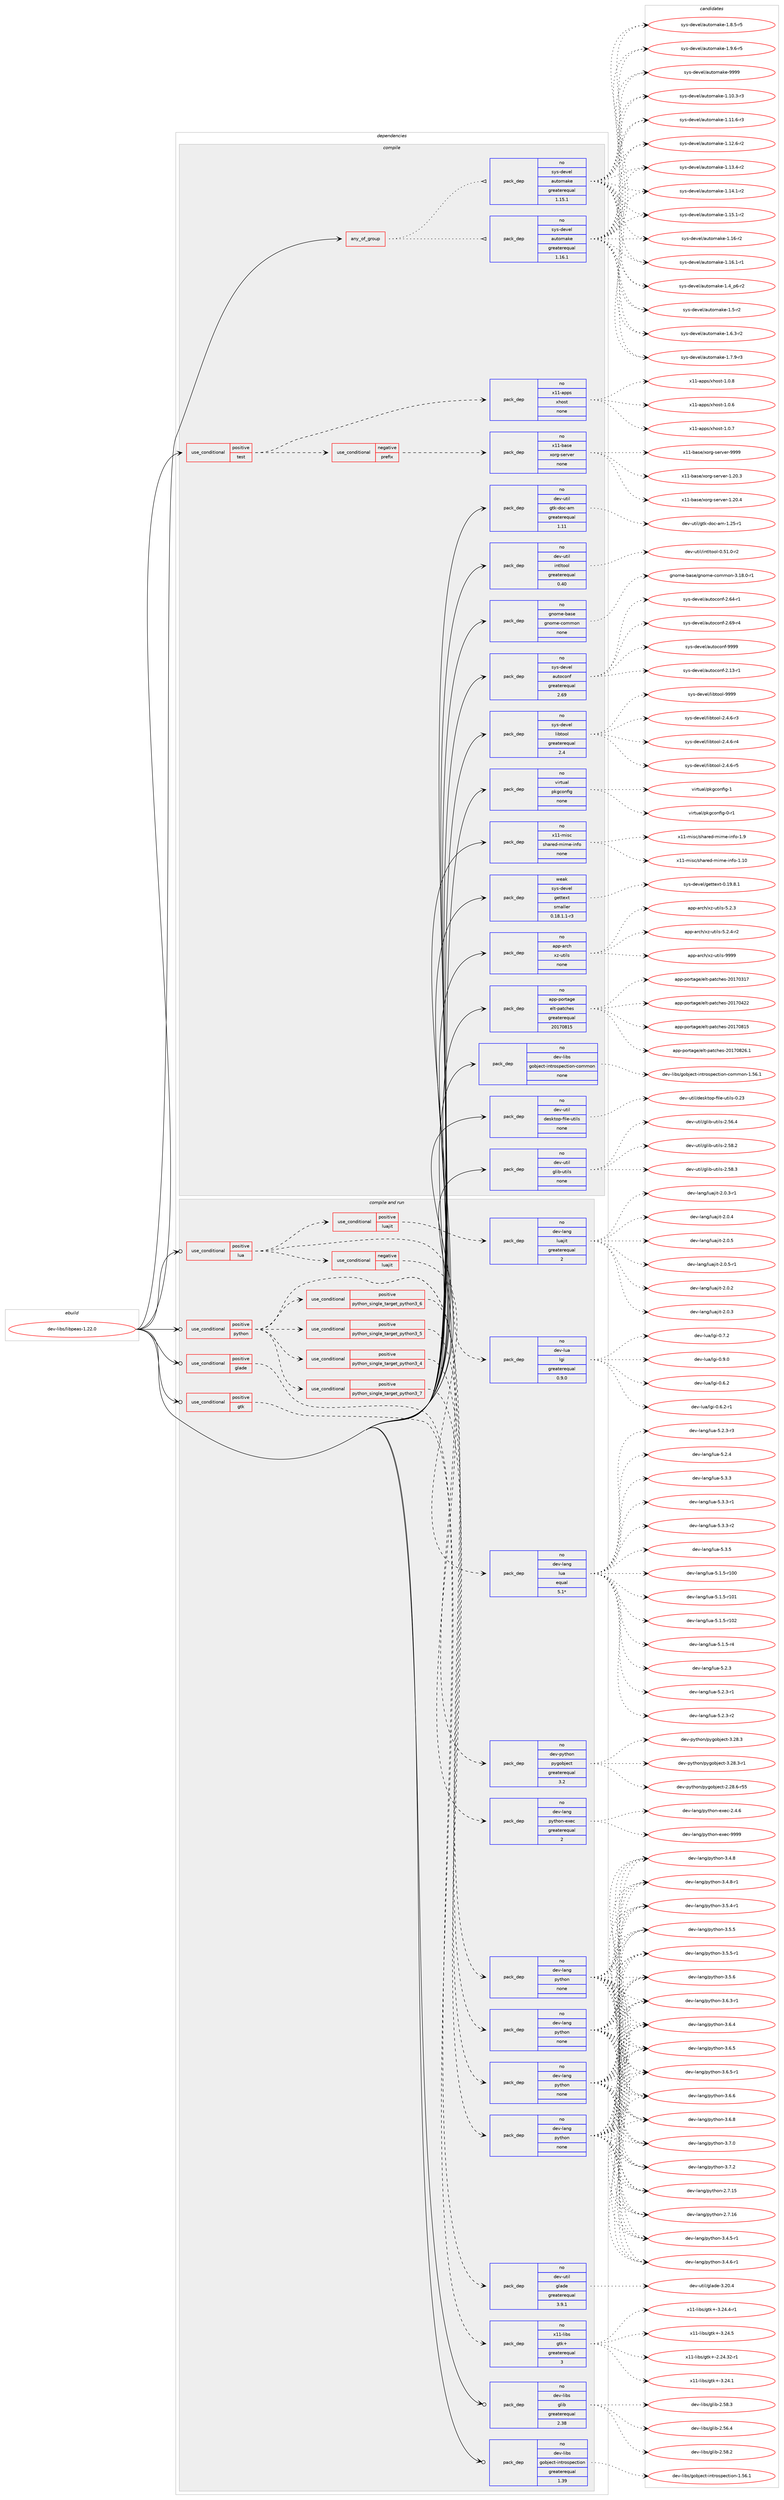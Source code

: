 digraph prolog {

# *************
# Graph options
# *************

newrank=true;
concentrate=true;
compound=true;
graph [rankdir=LR,fontname=Helvetica,fontsize=10,ranksep=1.5];#, ranksep=2.5, nodesep=0.2];
edge  [arrowhead=vee];
node  [fontname=Helvetica,fontsize=10];

# **********
# The ebuild
# **********

subgraph cluster_leftcol {
color=gray;
rank=same;
label=<<i>ebuild</i>>;
id [label="dev-libs/libpeas-1.22.0", color=red, width=4, href="../dev-libs/libpeas-1.22.0.svg"];
}

# ****************
# The dependencies
# ****************

subgraph cluster_midcol {
color=gray;
label=<<i>dependencies</i>>;
subgraph cluster_compile {
fillcolor="#eeeeee";
style=filled;
label=<<i>compile</i>>;
subgraph any22300 {
dependency1369180 [label=<<TABLE BORDER="0" CELLBORDER="1" CELLSPACING="0" CELLPADDING="4"><TR><TD CELLPADDING="10">any_of_group</TD></TR></TABLE>>, shape=none, color=red];subgraph pack980047 {
dependency1369181 [label=<<TABLE BORDER="0" CELLBORDER="1" CELLSPACING="0" CELLPADDING="4" WIDTH="220"><TR><TD ROWSPAN="6" CELLPADDING="30">pack_dep</TD></TR><TR><TD WIDTH="110">no</TD></TR><TR><TD>sys-devel</TD></TR><TR><TD>automake</TD></TR><TR><TD>greaterequal</TD></TR><TR><TD>1.16.1</TD></TR></TABLE>>, shape=none, color=blue];
}
dependency1369180:e -> dependency1369181:w [weight=20,style="dotted",arrowhead="oinv"];
subgraph pack980048 {
dependency1369182 [label=<<TABLE BORDER="0" CELLBORDER="1" CELLSPACING="0" CELLPADDING="4" WIDTH="220"><TR><TD ROWSPAN="6" CELLPADDING="30">pack_dep</TD></TR><TR><TD WIDTH="110">no</TD></TR><TR><TD>sys-devel</TD></TR><TR><TD>automake</TD></TR><TR><TD>greaterequal</TD></TR><TR><TD>1.15.1</TD></TR></TABLE>>, shape=none, color=blue];
}
dependency1369180:e -> dependency1369182:w [weight=20,style="dotted",arrowhead="oinv"];
}
id:e -> dependency1369180:w [weight=20,style="solid",arrowhead="vee"];
subgraph cond366271 {
dependency1369183 [label=<<TABLE BORDER="0" CELLBORDER="1" CELLSPACING="0" CELLPADDING="4"><TR><TD ROWSPAN="3" CELLPADDING="10">use_conditional</TD></TR><TR><TD>positive</TD></TR><TR><TD>test</TD></TR></TABLE>>, shape=none, color=red];
subgraph cond366272 {
dependency1369184 [label=<<TABLE BORDER="0" CELLBORDER="1" CELLSPACING="0" CELLPADDING="4"><TR><TD ROWSPAN="3" CELLPADDING="10">use_conditional</TD></TR><TR><TD>negative</TD></TR><TR><TD>prefix</TD></TR></TABLE>>, shape=none, color=red];
subgraph pack980049 {
dependency1369185 [label=<<TABLE BORDER="0" CELLBORDER="1" CELLSPACING="0" CELLPADDING="4" WIDTH="220"><TR><TD ROWSPAN="6" CELLPADDING="30">pack_dep</TD></TR><TR><TD WIDTH="110">no</TD></TR><TR><TD>x11-base</TD></TR><TR><TD>xorg-server</TD></TR><TR><TD>none</TD></TR><TR><TD></TD></TR></TABLE>>, shape=none, color=blue];
}
dependency1369184:e -> dependency1369185:w [weight=20,style="dashed",arrowhead="vee"];
}
dependency1369183:e -> dependency1369184:w [weight=20,style="dashed",arrowhead="vee"];
subgraph pack980050 {
dependency1369186 [label=<<TABLE BORDER="0" CELLBORDER="1" CELLSPACING="0" CELLPADDING="4" WIDTH="220"><TR><TD ROWSPAN="6" CELLPADDING="30">pack_dep</TD></TR><TR><TD WIDTH="110">no</TD></TR><TR><TD>x11-apps</TD></TR><TR><TD>xhost</TD></TR><TR><TD>none</TD></TR><TR><TD></TD></TR></TABLE>>, shape=none, color=blue];
}
dependency1369183:e -> dependency1369186:w [weight=20,style="dashed",arrowhead="vee"];
}
id:e -> dependency1369183:w [weight=20,style="solid",arrowhead="vee"];
subgraph pack980051 {
dependency1369187 [label=<<TABLE BORDER="0" CELLBORDER="1" CELLSPACING="0" CELLPADDING="4" WIDTH="220"><TR><TD ROWSPAN="6" CELLPADDING="30">pack_dep</TD></TR><TR><TD WIDTH="110">no</TD></TR><TR><TD>app-arch</TD></TR><TR><TD>xz-utils</TD></TR><TR><TD>none</TD></TR><TR><TD></TD></TR></TABLE>>, shape=none, color=blue];
}
id:e -> dependency1369187:w [weight=20,style="solid",arrowhead="vee"];
subgraph pack980052 {
dependency1369188 [label=<<TABLE BORDER="0" CELLBORDER="1" CELLSPACING="0" CELLPADDING="4" WIDTH="220"><TR><TD ROWSPAN="6" CELLPADDING="30">pack_dep</TD></TR><TR><TD WIDTH="110">no</TD></TR><TR><TD>app-portage</TD></TR><TR><TD>elt-patches</TD></TR><TR><TD>greaterequal</TD></TR><TR><TD>20170815</TD></TR></TABLE>>, shape=none, color=blue];
}
id:e -> dependency1369188:w [weight=20,style="solid",arrowhead="vee"];
subgraph pack980053 {
dependency1369189 [label=<<TABLE BORDER="0" CELLBORDER="1" CELLSPACING="0" CELLPADDING="4" WIDTH="220"><TR><TD ROWSPAN="6" CELLPADDING="30">pack_dep</TD></TR><TR><TD WIDTH="110">no</TD></TR><TR><TD>dev-libs</TD></TR><TR><TD>gobject-introspection-common</TD></TR><TR><TD>none</TD></TR><TR><TD></TD></TR></TABLE>>, shape=none, color=blue];
}
id:e -> dependency1369189:w [weight=20,style="solid",arrowhead="vee"];
subgraph pack980054 {
dependency1369190 [label=<<TABLE BORDER="0" CELLBORDER="1" CELLSPACING="0" CELLPADDING="4" WIDTH="220"><TR><TD ROWSPAN="6" CELLPADDING="30">pack_dep</TD></TR><TR><TD WIDTH="110">no</TD></TR><TR><TD>dev-util</TD></TR><TR><TD>desktop-file-utils</TD></TR><TR><TD>none</TD></TR><TR><TD></TD></TR></TABLE>>, shape=none, color=blue];
}
id:e -> dependency1369190:w [weight=20,style="solid",arrowhead="vee"];
subgraph pack980055 {
dependency1369191 [label=<<TABLE BORDER="0" CELLBORDER="1" CELLSPACING="0" CELLPADDING="4" WIDTH="220"><TR><TD ROWSPAN="6" CELLPADDING="30">pack_dep</TD></TR><TR><TD WIDTH="110">no</TD></TR><TR><TD>dev-util</TD></TR><TR><TD>glib-utils</TD></TR><TR><TD>none</TD></TR><TR><TD></TD></TR></TABLE>>, shape=none, color=blue];
}
id:e -> dependency1369191:w [weight=20,style="solid",arrowhead="vee"];
subgraph pack980056 {
dependency1369192 [label=<<TABLE BORDER="0" CELLBORDER="1" CELLSPACING="0" CELLPADDING="4" WIDTH="220"><TR><TD ROWSPAN="6" CELLPADDING="30">pack_dep</TD></TR><TR><TD WIDTH="110">no</TD></TR><TR><TD>dev-util</TD></TR><TR><TD>gtk-doc-am</TD></TR><TR><TD>greaterequal</TD></TR><TR><TD>1.11</TD></TR></TABLE>>, shape=none, color=blue];
}
id:e -> dependency1369192:w [weight=20,style="solid",arrowhead="vee"];
subgraph pack980057 {
dependency1369193 [label=<<TABLE BORDER="0" CELLBORDER="1" CELLSPACING="0" CELLPADDING="4" WIDTH="220"><TR><TD ROWSPAN="6" CELLPADDING="30">pack_dep</TD></TR><TR><TD WIDTH="110">no</TD></TR><TR><TD>dev-util</TD></TR><TR><TD>intltool</TD></TR><TR><TD>greaterequal</TD></TR><TR><TD>0.40</TD></TR></TABLE>>, shape=none, color=blue];
}
id:e -> dependency1369193:w [weight=20,style="solid",arrowhead="vee"];
subgraph pack980058 {
dependency1369194 [label=<<TABLE BORDER="0" CELLBORDER="1" CELLSPACING="0" CELLPADDING="4" WIDTH="220"><TR><TD ROWSPAN="6" CELLPADDING="30">pack_dep</TD></TR><TR><TD WIDTH="110">no</TD></TR><TR><TD>gnome-base</TD></TR><TR><TD>gnome-common</TD></TR><TR><TD>none</TD></TR><TR><TD></TD></TR></TABLE>>, shape=none, color=blue];
}
id:e -> dependency1369194:w [weight=20,style="solid",arrowhead="vee"];
subgraph pack980059 {
dependency1369195 [label=<<TABLE BORDER="0" CELLBORDER="1" CELLSPACING="0" CELLPADDING="4" WIDTH="220"><TR><TD ROWSPAN="6" CELLPADDING="30">pack_dep</TD></TR><TR><TD WIDTH="110">no</TD></TR><TR><TD>sys-devel</TD></TR><TR><TD>autoconf</TD></TR><TR><TD>greaterequal</TD></TR><TR><TD>2.69</TD></TR></TABLE>>, shape=none, color=blue];
}
id:e -> dependency1369195:w [weight=20,style="solid",arrowhead="vee"];
subgraph pack980060 {
dependency1369196 [label=<<TABLE BORDER="0" CELLBORDER="1" CELLSPACING="0" CELLPADDING="4" WIDTH="220"><TR><TD ROWSPAN="6" CELLPADDING="30">pack_dep</TD></TR><TR><TD WIDTH="110">no</TD></TR><TR><TD>sys-devel</TD></TR><TR><TD>libtool</TD></TR><TR><TD>greaterequal</TD></TR><TR><TD>2.4</TD></TR></TABLE>>, shape=none, color=blue];
}
id:e -> dependency1369196:w [weight=20,style="solid",arrowhead="vee"];
subgraph pack980061 {
dependency1369197 [label=<<TABLE BORDER="0" CELLBORDER="1" CELLSPACING="0" CELLPADDING="4" WIDTH="220"><TR><TD ROWSPAN="6" CELLPADDING="30">pack_dep</TD></TR><TR><TD WIDTH="110">no</TD></TR><TR><TD>virtual</TD></TR><TR><TD>pkgconfig</TD></TR><TR><TD>none</TD></TR><TR><TD></TD></TR></TABLE>>, shape=none, color=blue];
}
id:e -> dependency1369197:w [weight=20,style="solid",arrowhead="vee"];
subgraph pack980062 {
dependency1369198 [label=<<TABLE BORDER="0" CELLBORDER="1" CELLSPACING="0" CELLPADDING="4" WIDTH="220"><TR><TD ROWSPAN="6" CELLPADDING="30">pack_dep</TD></TR><TR><TD WIDTH="110">no</TD></TR><TR><TD>x11-misc</TD></TR><TR><TD>shared-mime-info</TD></TR><TR><TD>none</TD></TR><TR><TD></TD></TR></TABLE>>, shape=none, color=blue];
}
id:e -> dependency1369198:w [weight=20,style="solid",arrowhead="vee"];
subgraph pack980063 {
dependency1369199 [label=<<TABLE BORDER="0" CELLBORDER="1" CELLSPACING="0" CELLPADDING="4" WIDTH="220"><TR><TD ROWSPAN="6" CELLPADDING="30">pack_dep</TD></TR><TR><TD WIDTH="110">weak</TD></TR><TR><TD>sys-devel</TD></TR><TR><TD>gettext</TD></TR><TR><TD>smaller</TD></TR><TR><TD>0.18.1.1-r3</TD></TR></TABLE>>, shape=none, color=blue];
}
id:e -> dependency1369199:w [weight=20,style="solid",arrowhead="vee"];
}
subgraph cluster_compileandrun {
fillcolor="#eeeeee";
style=filled;
label=<<i>compile and run</i>>;
subgraph cond366273 {
dependency1369200 [label=<<TABLE BORDER="0" CELLBORDER="1" CELLSPACING="0" CELLPADDING="4"><TR><TD ROWSPAN="3" CELLPADDING="10">use_conditional</TD></TR><TR><TD>positive</TD></TR><TR><TD>glade</TD></TR></TABLE>>, shape=none, color=red];
subgraph pack980064 {
dependency1369201 [label=<<TABLE BORDER="0" CELLBORDER="1" CELLSPACING="0" CELLPADDING="4" WIDTH="220"><TR><TD ROWSPAN="6" CELLPADDING="30">pack_dep</TD></TR><TR><TD WIDTH="110">no</TD></TR><TR><TD>dev-util</TD></TR><TR><TD>glade</TD></TR><TR><TD>greaterequal</TD></TR><TR><TD>3.9.1</TD></TR></TABLE>>, shape=none, color=blue];
}
dependency1369200:e -> dependency1369201:w [weight=20,style="dashed",arrowhead="vee"];
}
id:e -> dependency1369200:w [weight=20,style="solid",arrowhead="odotvee"];
subgraph cond366274 {
dependency1369202 [label=<<TABLE BORDER="0" CELLBORDER="1" CELLSPACING="0" CELLPADDING="4"><TR><TD ROWSPAN="3" CELLPADDING="10">use_conditional</TD></TR><TR><TD>positive</TD></TR><TR><TD>gtk</TD></TR></TABLE>>, shape=none, color=red];
subgraph pack980065 {
dependency1369203 [label=<<TABLE BORDER="0" CELLBORDER="1" CELLSPACING="0" CELLPADDING="4" WIDTH="220"><TR><TD ROWSPAN="6" CELLPADDING="30">pack_dep</TD></TR><TR><TD WIDTH="110">no</TD></TR><TR><TD>x11-libs</TD></TR><TR><TD>gtk+</TD></TR><TR><TD>greaterequal</TD></TR><TR><TD>3</TD></TR></TABLE>>, shape=none, color=blue];
}
dependency1369202:e -> dependency1369203:w [weight=20,style="dashed",arrowhead="vee"];
}
id:e -> dependency1369202:w [weight=20,style="solid",arrowhead="odotvee"];
subgraph cond366275 {
dependency1369204 [label=<<TABLE BORDER="0" CELLBORDER="1" CELLSPACING="0" CELLPADDING="4"><TR><TD ROWSPAN="3" CELLPADDING="10">use_conditional</TD></TR><TR><TD>positive</TD></TR><TR><TD>lua</TD></TR></TABLE>>, shape=none, color=red];
subgraph pack980066 {
dependency1369205 [label=<<TABLE BORDER="0" CELLBORDER="1" CELLSPACING="0" CELLPADDING="4" WIDTH="220"><TR><TD ROWSPAN="6" CELLPADDING="30">pack_dep</TD></TR><TR><TD WIDTH="110">no</TD></TR><TR><TD>dev-lua</TD></TR><TR><TD>lgi</TD></TR><TR><TD>greaterequal</TD></TR><TR><TD>0.9.0</TD></TR></TABLE>>, shape=none, color=blue];
}
dependency1369204:e -> dependency1369205:w [weight=20,style="dashed",arrowhead="vee"];
subgraph cond366276 {
dependency1369206 [label=<<TABLE BORDER="0" CELLBORDER="1" CELLSPACING="0" CELLPADDING="4"><TR><TD ROWSPAN="3" CELLPADDING="10">use_conditional</TD></TR><TR><TD>positive</TD></TR><TR><TD>luajit</TD></TR></TABLE>>, shape=none, color=red];
subgraph pack980067 {
dependency1369207 [label=<<TABLE BORDER="0" CELLBORDER="1" CELLSPACING="0" CELLPADDING="4" WIDTH="220"><TR><TD ROWSPAN="6" CELLPADDING="30">pack_dep</TD></TR><TR><TD WIDTH="110">no</TD></TR><TR><TD>dev-lang</TD></TR><TR><TD>luajit</TD></TR><TR><TD>greaterequal</TD></TR><TR><TD>2</TD></TR></TABLE>>, shape=none, color=blue];
}
dependency1369206:e -> dependency1369207:w [weight=20,style="dashed",arrowhead="vee"];
}
dependency1369204:e -> dependency1369206:w [weight=20,style="dashed",arrowhead="vee"];
subgraph cond366277 {
dependency1369208 [label=<<TABLE BORDER="0" CELLBORDER="1" CELLSPACING="0" CELLPADDING="4"><TR><TD ROWSPAN="3" CELLPADDING="10">use_conditional</TD></TR><TR><TD>negative</TD></TR><TR><TD>luajit</TD></TR></TABLE>>, shape=none, color=red];
subgraph pack980068 {
dependency1369209 [label=<<TABLE BORDER="0" CELLBORDER="1" CELLSPACING="0" CELLPADDING="4" WIDTH="220"><TR><TD ROWSPAN="6" CELLPADDING="30">pack_dep</TD></TR><TR><TD WIDTH="110">no</TD></TR><TR><TD>dev-lang</TD></TR><TR><TD>lua</TD></TR><TR><TD>equal</TD></TR><TR><TD>5.1*</TD></TR></TABLE>>, shape=none, color=blue];
}
dependency1369208:e -> dependency1369209:w [weight=20,style="dashed",arrowhead="vee"];
}
dependency1369204:e -> dependency1369208:w [weight=20,style="dashed",arrowhead="vee"];
}
id:e -> dependency1369204:w [weight=20,style="solid",arrowhead="odotvee"];
subgraph cond366278 {
dependency1369210 [label=<<TABLE BORDER="0" CELLBORDER="1" CELLSPACING="0" CELLPADDING="4"><TR><TD ROWSPAN="3" CELLPADDING="10">use_conditional</TD></TR><TR><TD>positive</TD></TR><TR><TD>python</TD></TR></TABLE>>, shape=none, color=red];
subgraph cond366279 {
dependency1369211 [label=<<TABLE BORDER="0" CELLBORDER="1" CELLSPACING="0" CELLPADDING="4"><TR><TD ROWSPAN="3" CELLPADDING="10">use_conditional</TD></TR><TR><TD>positive</TD></TR><TR><TD>python_single_target_python3_4</TD></TR></TABLE>>, shape=none, color=red];
subgraph pack980069 {
dependency1369212 [label=<<TABLE BORDER="0" CELLBORDER="1" CELLSPACING="0" CELLPADDING="4" WIDTH="220"><TR><TD ROWSPAN="6" CELLPADDING="30">pack_dep</TD></TR><TR><TD WIDTH="110">no</TD></TR><TR><TD>dev-lang</TD></TR><TR><TD>python</TD></TR><TR><TD>none</TD></TR><TR><TD></TD></TR></TABLE>>, shape=none, color=blue];
}
dependency1369211:e -> dependency1369212:w [weight=20,style="dashed",arrowhead="vee"];
}
dependency1369210:e -> dependency1369211:w [weight=20,style="dashed",arrowhead="vee"];
subgraph cond366280 {
dependency1369213 [label=<<TABLE BORDER="0" CELLBORDER="1" CELLSPACING="0" CELLPADDING="4"><TR><TD ROWSPAN="3" CELLPADDING="10">use_conditional</TD></TR><TR><TD>positive</TD></TR><TR><TD>python_single_target_python3_5</TD></TR></TABLE>>, shape=none, color=red];
subgraph pack980070 {
dependency1369214 [label=<<TABLE BORDER="0" CELLBORDER="1" CELLSPACING="0" CELLPADDING="4" WIDTH="220"><TR><TD ROWSPAN="6" CELLPADDING="30">pack_dep</TD></TR><TR><TD WIDTH="110">no</TD></TR><TR><TD>dev-lang</TD></TR><TR><TD>python</TD></TR><TR><TD>none</TD></TR><TR><TD></TD></TR></TABLE>>, shape=none, color=blue];
}
dependency1369213:e -> dependency1369214:w [weight=20,style="dashed",arrowhead="vee"];
}
dependency1369210:e -> dependency1369213:w [weight=20,style="dashed",arrowhead="vee"];
subgraph cond366281 {
dependency1369215 [label=<<TABLE BORDER="0" CELLBORDER="1" CELLSPACING="0" CELLPADDING="4"><TR><TD ROWSPAN="3" CELLPADDING="10">use_conditional</TD></TR><TR><TD>positive</TD></TR><TR><TD>python_single_target_python3_6</TD></TR></TABLE>>, shape=none, color=red];
subgraph pack980071 {
dependency1369216 [label=<<TABLE BORDER="0" CELLBORDER="1" CELLSPACING="0" CELLPADDING="4" WIDTH="220"><TR><TD ROWSPAN="6" CELLPADDING="30">pack_dep</TD></TR><TR><TD WIDTH="110">no</TD></TR><TR><TD>dev-lang</TD></TR><TR><TD>python</TD></TR><TR><TD>none</TD></TR><TR><TD></TD></TR></TABLE>>, shape=none, color=blue];
}
dependency1369215:e -> dependency1369216:w [weight=20,style="dashed",arrowhead="vee"];
}
dependency1369210:e -> dependency1369215:w [weight=20,style="dashed",arrowhead="vee"];
subgraph cond366282 {
dependency1369217 [label=<<TABLE BORDER="0" CELLBORDER="1" CELLSPACING="0" CELLPADDING="4"><TR><TD ROWSPAN="3" CELLPADDING="10">use_conditional</TD></TR><TR><TD>positive</TD></TR><TR><TD>python_single_target_python3_7</TD></TR></TABLE>>, shape=none, color=red];
subgraph pack980072 {
dependency1369218 [label=<<TABLE BORDER="0" CELLBORDER="1" CELLSPACING="0" CELLPADDING="4" WIDTH="220"><TR><TD ROWSPAN="6" CELLPADDING="30">pack_dep</TD></TR><TR><TD WIDTH="110">no</TD></TR><TR><TD>dev-lang</TD></TR><TR><TD>python</TD></TR><TR><TD>none</TD></TR><TR><TD></TD></TR></TABLE>>, shape=none, color=blue];
}
dependency1369217:e -> dependency1369218:w [weight=20,style="dashed",arrowhead="vee"];
}
dependency1369210:e -> dependency1369217:w [weight=20,style="dashed",arrowhead="vee"];
subgraph pack980073 {
dependency1369219 [label=<<TABLE BORDER="0" CELLBORDER="1" CELLSPACING="0" CELLPADDING="4" WIDTH="220"><TR><TD ROWSPAN="6" CELLPADDING="30">pack_dep</TD></TR><TR><TD WIDTH="110">no</TD></TR><TR><TD>dev-lang</TD></TR><TR><TD>python-exec</TD></TR><TR><TD>greaterequal</TD></TR><TR><TD>2</TD></TR></TABLE>>, shape=none, color=blue];
}
dependency1369210:e -> dependency1369219:w [weight=20,style="dashed",arrowhead="vee"];
subgraph pack980074 {
dependency1369220 [label=<<TABLE BORDER="0" CELLBORDER="1" CELLSPACING="0" CELLPADDING="4" WIDTH="220"><TR><TD ROWSPAN="6" CELLPADDING="30">pack_dep</TD></TR><TR><TD WIDTH="110">no</TD></TR><TR><TD>dev-python</TD></TR><TR><TD>pygobject</TD></TR><TR><TD>greaterequal</TD></TR><TR><TD>3.2</TD></TR></TABLE>>, shape=none, color=blue];
}
dependency1369210:e -> dependency1369220:w [weight=20,style="dashed",arrowhead="vee"];
}
id:e -> dependency1369210:w [weight=20,style="solid",arrowhead="odotvee"];
subgraph pack980075 {
dependency1369221 [label=<<TABLE BORDER="0" CELLBORDER="1" CELLSPACING="0" CELLPADDING="4" WIDTH="220"><TR><TD ROWSPAN="6" CELLPADDING="30">pack_dep</TD></TR><TR><TD WIDTH="110">no</TD></TR><TR><TD>dev-libs</TD></TR><TR><TD>glib</TD></TR><TR><TD>greaterequal</TD></TR><TR><TD>2.38</TD></TR></TABLE>>, shape=none, color=blue];
}
id:e -> dependency1369221:w [weight=20,style="solid",arrowhead="odotvee"];
subgraph pack980076 {
dependency1369222 [label=<<TABLE BORDER="0" CELLBORDER="1" CELLSPACING="0" CELLPADDING="4" WIDTH="220"><TR><TD ROWSPAN="6" CELLPADDING="30">pack_dep</TD></TR><TR><TD WIDTH="110">no</TD></TR><TR><TD>dev-libs</TD></TR><TR><TD>gobject-introspection</TD></TR><TR><TD>greaterequal</TD></TR><TR><TD>1.39</TD></TR></TABLE>>, shape=none, color=blue];
}
id:e -> dependency1369222:w [weight=20,style="solid",arrowhead="odotvee"];
}
subgraph cluster_run {
fillcolor="#eeeeee";
style=filled;
label=<<i>run</i>>;
}
}

# **************
# The candidates
# **************

subgraph cluster_choices {
rank=same;
color=gray;
label=<<i>candidates</i>>;

subgraph choice980047 {
color=black;
nodesep=1;
choice11512111545100101118101108479711711611110997107101454946494846514511451 [label="sys-devel/automake-1.10.3-r3", color=red, width=4,href="../sys-devel/automake-1.10.3-r3.svg"];
choice11512111545100101118101108479711711611110997107101454946494946544511451 [label="sys-devel/automake-1.11.6-r3", color=red, width=4,href="../sys-devel/automake-1.11.6-r3.svg"];
choice11512111545100101118101108479711711611110997107101454946495046544511450 [label="sys-devel/automake-1.12.6-r2", color=red, width=4,href="../sys-devel/automake-1.12.6-r2.svg"];
choice11512111545100101118101108479711711611110997107101454946495146524511450 [label="sys-devel/automake-1.13.4-r2", color=red, width=4,href="../sys-devel/automake-1.13.4-r2.svg"];
choice11512111545100101118101108479711711611110997107101454946495246494511450 [label="sys-devel/automake-1.14.1-r2", color=red, width=4,href="../sys-devel/automake-1.14.1-r2.svg"];
choice11512111545100101118101108479711711611110997107101454946495346494511450 [label="sys-devel/automake-1.15.1-r2", color=red, width=4,href="../sys-devel/automake-1.15.1-r2.svg"];
choice1151211154510010111810110847971171161111099710710145494649544511450 [label="sys-devel/automake-1.16-r2", color=red, width=4,href="../sys-devel/automake-1.16-r2.svg"];
choice11512111545100101118101108479711711611110997107101454946495446494511449 [label="sys-devel/automake-1.16.1-r1", color=red, width=4,href="../sys-devel/automake-1.16.1-r1.svg"];
choice115121115451001011181011084797117116111109971071014549465295112544511450 [label="sys-devel/automake-1.4_p6-r2", color=red, width=4,href="../sys-devel/automake-1.4_p6-r2.svg"];
choice11512111545100101118101108479711711611110997107101454946534511450 [label="sys-devel/automake-1.5-r2", color=red, width=4,href="../sys-devel/automake-1.5-r2.svg"];
choice115121115451001011181011084797117116111109971071014549465446514511450 [label="sys-devel/automake-1.6.3-r2", color=red, width=4,href="../sys-devel/automake-1.6.3-r2.svg"];
choice115121115451001011181011084797117116111109971071014549465546574511451 [label="sys-devel/automake-1.7.9-r3", color=red, width=4,href="../sys-devel/automake-1.7.9-r3.svg"];
choice115121115451001011181011084797117116111109971071014549465646534511453 [label="sys-devel/automake-1.8.5-r5", color=red, width=4,href="../sys-devel/automake-1.8.5-r5.svg"];
choice115121115451001011181011084797117116111109971071014549465746544511453 [label="sys-devel/automake-1.9.6-r5", color=red, width=4,href="../sys-devel/automake-1.9.6-r5.svg"];
choice115121115451001011181011084797117116111109971071014557575757 [label="sys-devel/automake-9999", color=red, width=4,href="../sys-devel/automake-9999.svg"];
dependency1369181:e -> choice11512111545100101118101108479711711611110997107101454946494846514511451:w [style=dotted,weight="100"];
dependency1369181:e -> choice11512111545100101118101108479711711611110997107101454946494946544511451:w [style=dotted,weight="100"];
dependency1369181:e -> choice11512111545100101118101108479711711611110997107101454946495046544511450:w [style=dotted,weight="100"];
dependency1369181:e -> choice11512111545100101118101108479711711611110997107101454946495146524511450:w [style=dotted,weight="100"];
dependency1369181:e -> choice11512111545100101118101108479711711611110997107101454946495246494511450:w [style=dotted,weight="100"];
dependency1369181:e -> choice11512111545100101118101108479711711611110997107101454946495346494511450:w [style=dotted,weight="100"];
dependency1369181:e -> choice1151211154510010111810110847971171161111099710710145494649544511450:w [style=dotted,weight="100"];
dependency1369181:e -> choice11512111545100101118101108479711711611110997107101454946495446494511449:w [style=dotted,weight="100"];
dependency1369181:e -> choice115121115451001011181011084797117116111109971071014549465295112544511450:w [style=dotted,weight="100"];
dependency1369181:e -> choice11512111545100101118101108479711711611110997107101454946534511450:w [style=dotted,weight="100"];
dependency1369181:e -> choice115121115451001011181011084797117116111109971071014549465446514511450:w [style=dotted,weight="100"];
dependency1369181:e -> choice115121115451001011181011084797117116111109971071014549465546574511451:w [style=dotted,weight="100"];
dependency1369181:e -> choice115121115451001011181011084797117116111109971071014549465646534511453:w [style=dotted,weight="100"];
dependency1369181:e -> choice115121115451001011181011084797117116111109971071014549465746544511453:w [style=dotted,weight="100"];
dependency1369181:e -> choice115121115451001011181011084797117116111109971071014557575757:w [style=dotted,weight="100"];
}
subgraph choice980048 {
color=black;
nodesep=1;
choice11512111545100101118101108479711711611110997107101454946494846514511451 [label="sys-devel/automake-1.10.3-r3", color=red, width=4,href="../sys-devel/automake-1.10.3-r3.svg"];
choice11512111545100101118101108479711711611110997107101454946494946544511451 [label="sys-devel/automake-1.11.6-r3", color=red, width=4,href="../sys-devel/automake-1.11.6-r3.svg"];
choice11512111545100101118101108479711711611110997107101454946495046544511450 [label="sys-devel/automake-1.12.6-r2", color=red, width=4,href="../sys-devel/automake-1.12.6-r2.svg"];
choice11512111545100101118101108479711711611110997107101454946495146524511450 [label="sys-devel/automake-1.13.4-r2", color=red, width=4,href="../sys-devel/automake-1.13.4-r2.svg"];
choice11512111545100101118101108479711711611110997107101454946495246494511450 [label="sys-devel/automake-1.14.1-r2", color=red, width=4,href="../sys-devel/automake-1.14.1-r2.svg"];
choice11512111545100101118101108479711711611110997107101454946495346494511450 [label="sys-devel/automake-1.15.1-r2", color=red, width=4,href="../sys-devel/automake-1.15.1-r2.svg"];
choice1151211154510010111810110847971171161111099710710145494649544511450 [label="sys-devel/automake-1.16-r2", color=red, width=4,href="../sys-devel/automake-1.16-r2.svg"];
choice11512111545100101118101108479711711611110997107101454946495446494511449 [label="sys-devel/automake-1.16.1-r1", color=red, width=4,href="../sys-devel/automake-1.16.1-r1.svg"];
choice115121115451001011181011084797117116111109971071014549465295112544511450 [label="sys-devel/automake-1.4_p6-r2", color=red, width=4,href="../sys-devel/automake-1.4_p6-r2.svg"];
choice11512111545100101118101108479711711611110997107101454946534511450 [label="sys-devel/automake-1.5-r2", color=red, width=4,href="../sys-devel/automake-1.5-r2.svg"];
choice115121115451001011181011084797117116111109971071014549465446514511450 [label="sys-devel/automake-1.6.3-r2", color=red, width=4,href="../sys-devel/automake-1.6.3-r2.svg"];
choice115121115451001011181011084797117116111109971071014549465546574511451 [label="sys-devel/automake-1.7.9-r3", color=red, width=4,href="../sys-devel/automake-1.7.9-r3.svg"];
choice115121115451001011181011084797117116111109971071014549465646534511453 [label="sys-devel/automake-1.8.5-r5", color=red, width=4,href="../sys-devel/automake-1.8.5-r5.svg"];
choice115121115451001011181011084797117116111109971071014549465746544511453 [label="sys-devel/automake-1.9.6-r5", color=red, width=4,href="../sys-devel/automake-1.9.6-r5.svg"];
choice115121115451001011181011084797117116111109971071014557575757 [label="sys-devel/automake-9999", color=red, width=4,href="../sys-devel/automake-9999.svg"];
dependency1369182:e -> choice11512111545100101118101108479711711611110997107101454946494846514511451:w [style=dotted,weight="100"];
dependency1369182:e -> choice11512111545100101118101108479711711611110997107101454946494946544511451:w [style=dotted,weight="100"];
dependency1369182:e -> choice11512111545100101118101108479711711611110997107101454946495046544511450:w [style=dotted,weight="100"];
dependency1369182:e -> choice11512111545100101118101108479711711611110997107101454946495146524511450:w [style=dotted,weight="100"];
dependency1369182:e -> choice11512111545100101118101108479711711611110997107101454946495246494511450:w [style=dotted,weight="100"];
dependency1369182:e -> choice11512111545100101118101108479711711611110997107101454946495346494511450:w [style=dotted,weight="100"];
dependency1369182:e -> choice1151211154510010111810110847971171161111099710710145494649544511450:w [style=dotted,weight="100"];
dependency1369182:e -> choice11512111545100101118101108479711711611110997107101454946495446494511449:w [style=dotted,weight="100"];
dependency1369182:e -> choice115121115451001011181011084797117116111109971071014549465295112544511450:w [style=dotted,weight="100"];
dependency1369182:e -> choice11512111545100101118101108479711711611110997107101454946534511450:w [style=dotted,weight="100"];
dependency1369182:e -> choice115121115451001011181011084797117116111109971071014549465446514511450:w [style=dotted,weight="100"];
dependency1369182:e -> choice115121115451001011181011084797117116111109971071014549465546574511451:w [style=dotted,weight="100"];
dependency1369182:e -> choice115121115451001011181011084797117116111109971071014549465646534511453:w [style=dotted,weight="100"];
dependency1369182:e -> choice115121115451001011181011084797117116111109971071014549465746544511453:w [style=dotted,weight="100"];
dependency1369182:e -> choice115121115451001011181011084797117116111109971071014557575757:w [style=dotted,weight="100"];
}
subgraph choice980049 {
color=black;
nodesep=1;
choice1204949459897115101471201111141034511510111411810111445494650484651 [label="x11-base/xorg-server-1.20.3", color=red, width=4,href="../x11-base/xorg-server-1.20.3.svg"];
choice1204949459897115101471201111141034511510111411810111445494650484652 [label="x11-base/xorg-server-1.20.4", color=red, width=4,href="../x11-base/xorg-server-1.20.4.svg"];
choice120494945989711510147120111114103451151011141181011144557575757 [label="x11-base/xorg-server-9999", color=red, width=4,href="../x11-base/xorg-server-9999.svg"];
dependency1369185:e -> choice1204949459897115101471201111141034511510111411810111445494650484651:w [style=dotted,weight="100"];
dependency1369185:e -> choice1204949459897115101471201111141034511510111411810111445494650484652:w [style=dotted,weight="100"];
dependency1369185:e -> choice120494945989711510147120111114103451151011141181011144557575757:w [style=dotted,weight="100"];
}
subgraph choice980050 {
color=black;
nodesep=1;
choice1204949459711211211547120104111115116454946484654 [label="x11-apps/xhost-1.0.6", color=red, width=4,href="../x11-apps/xhost-1.0.6.svg"];
choice1204949459711211211547120104111115116454946484655 [label="x11-apps/xhost-1.0.7", color=red, width=4,href="../x11-apps/xhost-1.0.7.svg"];
choice1204949459711211211547120104111115116454946484656 [label="x11-apps/xhost-1.0.8", color=red, width=4,href="../x11-apps/xhost-1.0.8.svg"];
dependency1369186:e -> choice1204949459711211211547120104111115116454946484654:w [style=dotted,weight="100"];
dependency1369186:e -> choice1204949459711211211547120104111115116454946484655:w [style=dotted,weight="100"];
dependency1369186:e -> choice1204949459711211211547120104111115116454946484656:w [style=dotted,weight="100"];
}
subgraph choice980051 {
color=black;
nodesep=1;
choice971121124597114991044712012245117116105108115455346504651 [label="app-arch/xz-utils-5.2.3", color=red, width=4,href="../app-arch/xz-utils-5.2.3.svg"];
choice9711211245971149910447120122451171161051081154553465046524511450 [label="app-arch/xz-utils-5.2.4-r2", color=red, width=4,href="../app-arch/xz-utils-5.2.4-r2.svg"];
choice9711211245971149910447120122451171161051081154557575757 [label="app-arch/xz-utils-9999", color=red, width=4,href="../app-arch/xz-utils-9999.svg"];
dependency1369187:e -> choice971121124597114991044712012245117116105108115455346504651:w [style=dotted,weight="100"];
dependency1369187:e -> choice9711211245971149910447120122451171161051081154553465046524511450:w [style=dotted,weight="100"];
dependency1369187:e -> choice9711211245971149910447120122451171161051081154557575757:w [style=dotted,weight="100"];
}
subgraph choice980052 {
color=black;
nodesep=1;
choice97112112451121111141169710310147101108116451129711699104101115455048495548514955 [label="app-portage/elt-patches-20170317", color=red, width=4,href="../app-portage/elt-patches-20170317.svg"];
choice97112112451121111141169710310147101108116451129711699104101115455048495548525050 [label="app-portage/elt-patches-20170422", color=red, width=4,href="../app-portage/elt-patches-20170422.svg"];
choice97112112451121111141169710310147101108116451129711699104101115455048495548564953 [label="app-portage/elt-patches-20170815", color=red, width=4,href="../app-portage/elt-patches-20170815.svg"];
choice971121124511211111411697103101471011081164511297116991041011154550484955485650544649 [label="app-portage/elt-patches-20170826.1", color=red, width=4,href="../app-portage/elt-patches-20170826.1.svg"];
dependency1369188:e -> choice97112112451121111141169710310147101108116451129711699104101115455048495548514955:w [style=dotted,weight="100"];
dependency1369188:e -> choice97112112451121111141169710310147101108116451129711699104101115455048495548525050:w [style=dotted,weight="100"];
dependency1369188:e -> choice97112112451121111141169710310147101108116451129711699104101115455048495548564953:w [style=dotted,weight="100"];
dependency1369188:e -> choice971121124511211111411697103101471011081164511297116991041011154550484955485650544649:w [style=dotted,weight="100"];
}
subgraph choice980053 {
color=black;
nodesep=1;
choice10010111845108105981154710311198106101991164510511011611411111511210199116105111110459911110910911111045494653544649 [label="dev-libs/gobject-introspection-common-1.56.1", color=red, width=4,href="../dev-libs/gobject-introspection-common-1.56.1.svg"];
dependency1369189:e -> choice10010111845108105981154710311198106101991164510511011611411111511210199116105111110459911110910911111045494653544649:w [style=dotted,weight="100"];
}
subgraph choice980054 {
color=black;
nodesep=1;
choice100101118451171161051084710010111510711611111245102105108101451171161051081154548465051 [label="dev-util/desktop-file-utils-0.23", color=red, width=4,href="../dev-util/desktop-file-utils-0.23.svg"];
dependency1369190:e -> choice100101118451171161051084710010111510711611111245102105108101451171161051081154548465051:w [style=dotted,weight="100"];
}
subgraph choice980055 {
color=black;
nodesep=1;
choice1001011184511711610510847103108105984511711610510811545504653544652 [label="dev-util/glib-utils-2.56.4", color=red, width=4,href="../dev-util/glib-utils-2.56.4.svg"];
choice1001011184511711610510847103108105984511711610510811545504653564650 [label="dev-util/glib-utils-2.58.2", color=red, width=4,href="../dev-util/glib-utils-2.58.2.svg"];
choice1001011184511711610510847103108105984511711610510811545504653564651 [label="dev-util/glib-utils-2.58.3", color=red, width=4,href="../dev-util/glib-utils-2.58.3.svg"];
dependency1369191:e -> choice1001011184511711610510847103108105984511711610510811545504653544652:w [style=dotted,weight="100"];
dependency1369191:e -> choice1001011184511711610510847103108105984511711610510811545504653564650:w [style=dotted,weight="100"];
dependency1369191:e -> choice1001011184511711610510847103108105984511711610510811545504653564651:w [style=dotted,weight="100"];
}
subgraph choice980056 {
color=black;
nodesep=1;
choice10010111845117116105108471031161074510011199459710945494650534511449 [label="dev-util/gtk-doc-am-1.25-r1", color=red, width=4,href="../dev-util/gtk-doc-am-1.25-r1.svg"];
dependency1369192:e -> choice10010111845117116105108471031161074510011199459710945494650534511449:w [style=dotted,weight="100"];
}
subgraph choice980057 {
color=black;
nodesep=1;
choice1001011184511711610510847105110116108116111111108454846534946484511450 [label="dev-util/intltool-0.51.0-r2", color=red, width=4,href="../dev-util/intltool-0.51.0-r2.svg"];
dependency1369193:e -> choice1001011184511711610510847105110116108116111111108454846534946484511450:w [style=dotted,weight="100"];
}
subgraph choice980058 {
color=black;
nodesep=1;
choice103110111109101459897115101471031101111091014599111109109111110455146495646484511449 [label="gnome-base/gnome-common-3.18.0-r1", color=red, width=4,href="../gnome-base/gnome-common-3.18.0-r1.svg"];
dependency1369194:e -> choice103110111109101459897115101471031101111091014599111109109111110455146495646484511449:w [style=dotted,weight="100"];
}
subgraph choice980059 {
color=black;
nodesep=1;
choice1151211154510010111810110847971171161119911111010245504649514511449 [label="sys-devel/autoconf-2.13-r1", color=red, width=4,href="../sys-devel/autoconf-2.13-r1.svg"];
choice1151211154510010111810110847971171161119911111010245504654524511449 [label="sys-devel/autoconf-2.64-r1", color=red, width=4,href="../sys-devel/autoconf-2.64-r1.svg"];
choice1151211154510010111810110847971171161119911111010245504654574511452 [label="sys-devel/autoconf-2.69-r4", color=red, width=4,href="../sys-devel/autoconf-2.69-r4.svg"];
choice115121115451001011181011084797117116111991111101024557575757 [label="sys-devel/autoconf-9999", color=red, width=4,href="../sys-devel/autoconf-9999.svg"];
dependency1369195:e -> choice1151211154510010111810110847971171161119911111010245504649514511449:w [style=dotted,weight="100"];
dependency1369195:e -> choice1151211154510010111810110847971171161119911111010245504654524511449:w [style=dotted,weight="100"];
dependency1369195:e -> choice1151211154510010111810110847971171161119911111010245504654574511452:w [style=dotted,weight="100"];
dependency1369195:e -> choice115121115451001011181011084797117116111991111101024557575757:w [style=dotted,weight="100"];
}
subgraph choice980060 {
color=black;
nodesep=1;
choice1151211154510010111810110847108105981161111111084550465246544511451 [label="sys-devel/libtool-2.4.6-r3", color=red, width=4,href="../sys-devel/libtool-2.4.6-r3.svg"];
choice1151211154510010111810110847108105981161111111084550465246544511452 [label="sys-devel/libtool-2.4.6-r4", color=red, width=4,href="../sys-devel/libtool-2.4.6-r4.svg"];
choice1151211154510010111810110847108105981161111111084550465246544511453 [label="sys-devel/libtool-2.4.6-r5", color=red, width=4,href="../sys-devel/libtool-2.4.6-r5.svg"];
choice1151211154510010111810110847108105981161111111084557575757 [label="sys-devel/libtool-9999", color=red, width=4,href="../sys-devel/libtool-9999.svg"];
dependency1369196:e -> choice1151211154510010111810110847108105981161111111084550465246544511451:w [style=dotted,weight="100"];
dependency1369196:e -> choice1151211154510010111810110847108105981161111111084550465246544511452:w [style=dotted,weight="100"];
dependency1369196:e -> choice1151211154510010111810110847108105981161111111084550465246544511453:w [style=dotted,weight="100"];
dependency1369196:e -> choice1151211154510010111810110847108105981161111111084557575757:w [style=dotted,weight="100"];
}
subgraph choice980061 {
color=black;
nodesep=1;
choice11810511411611797108471121071039911111010210510345484511449 [label="virtual/pkgconfig-0-r1", color=red, width=4,href="../virtual/pkgconfig-0-r1.svg"];
choice1181051141161179710847112107103991111101021051034549 [label="virtual/pkgconfig-1", color=red, width=4,href="../virtual/pkgconfig-1.svg"];
dependency1369197:e -> choice11810511411611797108471121071039911111010210510345484511449:w [style=dotted,weight="100"];
dependency1369197:e -> choice1181051141161179710847112107103991111101021051034549:w [style=dotted,weight="100"];
}
subgraph choice980062 {
color=black;
nodesep=1;
choice12049494510910511599471151049711410110045109105109101451051101021114549464948 [label="x11-misc/shared-mime-info-1.10", color=red, width=4,href="../x11-misc/shared-mime-info-1.10.svg"];
choice120494945109105115994711510497114101100451091051091014510511010211145494657 [label="x11-misc/shared-mime-info-1.9", color=red, width=4,href="../x11-misc/shared-mime-info-1.9.svg"];
dependency1369198:e -> choice12049494510910511599471151049711410110045109105109101451051101021114549464948:w [style=dotted,weight="100"];
dependency1369198:e -> choice120494945109105115994711510497114101100451091051091014510511010211145494657:w [style=dotted,weight="100"];
}
subgraph choice980063 {
color=black;
nodesep=1;
choice1151211154510010111810110847103101116116101120116454846495746564649 [label="sys-devel/gettext-0.19.8.1", color=red, width=4,href="../sys-devel/gettext-0.19.8.1.svg"];
dependency1369199:e -> choice1151211154510010111810110847103101116116101120116454846495746564649:w [style=dotted,weight="100"];
}
subgraph choice980064 {
color=black;
nodesep=1;
choice10010111845117116105108471031089710010145514650484652 [label="dev-util/glade-3.20.4", color=red, width=4,href="../dev-util/glade-3.20.4.svg"];
dependency1369201:e -> choice10010111845117116105108471031089710010145514650484652:w [style=dotted,weight="100"];
}
subgraph choice980065 {
color=black;
nodesep=1;
choice12049494510810598115471031161074345504650524651504511449 [label="x11-libs/gtk+-2.24.32-r1", color=red, width=4,href="../x11-libs/gtk+-2.24.32-r1.svg"];
choice12049494510810598115471031161074345514650524649 [label="x11-libs/gtk+-3.24.1", color=red, width=4,href="../x11-libs/gtk+-3.24.1.svg"];
choice120494945108105981154710311610743455146505246524511449 [label="x11-libs/gtk+-3.24.4-r1", color=red, width=4,href="../x11-libs/gtk+-3.24.4-r1.svg"];
choice12049494510810598115471031161074345514650524653 [label="x11-libs/gtk+-3.24.5", color=red, width=4,href="../x11-libs/gtk+-3.24.5.svg"];
dependency1369203:e -> choice12049494510810598115471031161074345504650524651504511449:w [style=dotted,weight="100"];
dependency1369203:e -> choice12049494510810598115471031161074345514650524649:w [style=dotted,weight="100"];
dependency1369203:e -> choice120494945108105981154710311610743455146505246524511449:w [style=dotted,weight="100"];
dependency1369203:e -> choice12049494510810598115471031161074345514650524653:w [style=dotted,weight="100"];
}
subgraph choice980066 {
color=black;
nodesep=1;
choice100101118451081179747108103105454846544650 [label="dev-lua/lgi-0.6.2", color=red, width=4,href="../dev-lua/lgi-0.6.2.svg"];
choice1001011184510811797471081031054548465446504511449 [label="dev-lua/lgi-0.6.2-r1", color=red, width=4,href="../dev-lua/lgi-0.6.2-r1.svg"];
choice100101118451081179747108103105454846554650 [label="dev-lua/lgi-0.7.2", color=red, width=4,href="../dev-lua/lgi-0.7.2.svg"];
choice100101118451081179747108103105454846574648 [label="dev-lua/lgi-0.9.0", color=red, width=4,href="../dev-lua/lgi-0.9.0.svg"];
dependency1369205:e -> choice100101118451081179747108103105454846544650:w [style=dotted,weight="100"];
dependency1369205:e -> choice1001011184510811797471081031054548465446504511449:w [style=dotted,weight="100"];
dependency1369205:e -> choice100101118451081179747108103105454846554650:w [style=dotted,weight="100"];
dependency1369205:e -> choice100101118451081179747108103105454846574648:w [style=dotted,weight="100"];
}
subgraph choice980067 {
color=black;
nodesep=1;
choice10010111845108971101034710811797106105116455046484650 [label="dev-lang/luajit-2.0.2", color=red, width=4,href="../dev-lang/luajit-2.0.2.svg"];
choice10010111845108971101034710811797106105116455046484651 [label="dev-lang/luajit-2.0.3", color=red, width=4,href="../dev-lang/luajit-2.0.3.svg"];
choice100101118451089711010347108117971061051164550464846514511449 [label="dev-lang/luajit-2.0.3-r1", color=red, width=4,href="../dev-lang/luajit-2.0.3-r1.svg"];
choice10010111845108971101034710811797106105116455046484652 [label="dev-lang/luajit-2.0.4", color=red, width=4,href="../dev-lang/luajit-2.0.4.svg"];
choice10010111845108971101034710811797106105116455046484653 [label="dev-lang/luajit-2.0.5", color=red, width=4,href="../dev-lang/luajit-2.0.5.svg"];
choice100101118451089711010347108117971061051164550464846534511449 [label="dev-lang/luajit-2.0.5-r1", color=red, width=4,href="../dev-lang/luajit-2.0.5-r1.svg"];
dependency1369207:e -> choice10010111845108971101034710811797106105116455046484650:w [style=dotted,weight="100"];
dependency1369207:e -> choice10010111845108971101034710811797106105116455046484651:w [style=dotted,weight="100"];
dependency1369207:e -> choice100101118451089711010347108117971061051164550464846514511449:w [style=dotted,weight="100"];
dependency1369207:e -> choice10010111845108971101034710811797106105116455046484652:w [style=dotted,weight="100"];
dependency1369207:e -> choice10010111845108971101034710811797106105116455046484653:w [style=dotted,weight="100"];
dependency1369207:e -> choice100101118451089711010347108117971061051164550464846534511449:w [style=dotted,weight="100"];
}
subgraph choice980068 {
color=black;
nodesep=1;
choice1001011184510897110103471081179745534649465345114494848 [label="dev-lang/lua-5.1.5-r100", color=red, width=4,href="../dev-lang/lua-5.1.5-r100.svg"];
choice1001011184510897110103471081179745534649465345114494849 [label="dev-lang/lua-5.1.5-r101", color=red, width=4,href="../dev-lang/lua-5.1.5-r101.svg"];
choice1001011184510897110103471081179745534649465345114494850 [label="dev-lang/lua-5.1.5-r102", color=red, width=4,href="../dev-lang/lua-5.1.5-r102.svg"];
choice100101118451089711010347108117974553464946534511452 [label="dev-lang/lua-5.1.5-r4", color=red, width=4,href="../dev-lang/lua-5.1.5-r4.svg"];
choice10010111845108971101034710811797455346504651 [label="dev-lang/lua-5.2.3", color=red, width=4,href="../dev-lang/lua-5.2.3.svg"];
choice100101118451089711010347108117974553465046514511449 [label="dev-lang/lua-5.2.3-r1", color=red, width=4,href="../dev-lang/lua-5.2.3-r1.svg"];
choice100101118451089711010347108117974553465046514511450 [label="dev-lang/lua-5.2.3-r2", color=red, width=4,href="../dev-lang/lua-5.2.3-r2.svg"];
choice100101118451089711010347108117974553465046514511451 [label="dev-lang/lua-5.2.3-r3", color=red, width=4,href="../dev-lang/lua-5.2.3-r3.svg"];
choice10010111845108971101034710811797455346504652 [label="dev-lang/lua-5.2.4", color=red, width=4,href="../dev-lang/lua-5.2.4.svg"];
choice10010111845108971101034710811797455346514651 [label="dev-lang/lua-5.3.3", color=red, width=4,href="../dev-lang/lua-5.3.3.svg"];
choice100101118451089711010347108117974553465146514511449 [label="dev-lang/lua-5.3.3-r1", color=red, width=4,href="../dev-lang/lua-5.3.3-r1.svg"];
choice100101118451089711010347108117974553465146514511450 [label="dev-lang/lua-5.3.3-r2", color=red, width=4,href="../dev-lang/lua-5.3.3-r2.svg"];
choice10010111845108971101034710811797455346514653 [label="dev-lang/lua-5.3.5", color=red, width=4,href="../dev-lang/lua-5.3.5.svg"];
dependency1369209:e -> choice1001011184510897110103471081179745534649465345114494848:w [style=dotted,weight="100"];
dependency1369209:e -> choice1001011184510897110103471081179745534649465345114494849:w [style=dotted,weight="100"];
dependency1369209:e -> choice1001011184510897110103471081179745534649465345114494850:w [style=dotted,weight="100"];
dependency1369209:e -> choice100101118451089711010347108117974553464946534511452:w [style=dotted,weight="100"];
dependency1369209:e -> choice10010111845108971101034710811797455346504651:w [style=dotted,weight="100"];
dependency1369209:e -> choice100101118451089711010347108117974553465046514511449:w [style=dotted,weight="100"];
dependency1369209:e -> choice100101118451089711010347108117974553465046514511450:w [style=dotted,weight="100"];
dependency1369209:e -> choice100101118451089711010347108117974553465046514511451:w [style=dotted,weight="100"];
dependency1369209:e -> choice10010111845108971101034710811797455346504652:w [style=dotted,weight="100"];
dependency1369209:e -> choice10010111845108971101034710811797455346514651:w [style=dotted,weight="100"];
dependency1369209:e -> choice100101118451089711010347108117974553465146514511449:w [style=dotted,weight="100"];
dependency1369209:e -> choice100101118451089711010347108117974553465146514511450:w [style=dotted,weight="100"];
dependency1369209:e -> choice10010111845108971101034710811797455346514653:w [style=dotted,weight="100"];
}
subgraph choice980069 {
color=black;
nodesep=1;
choice10010111845108971101034711212111610411111045504655464953 [label="dev-lang/python-2.7.15", color=red, width=4,href="../dev-lang/python-2.7.15.svg"];
choice10010111845108971101034711212111610411111045504655464954 [label="dev-lang/python-2.7.16", color=red, width=4,href="../dev-lang/python-2.7.16.svg"];
choice1001011184510897110103471121211161041111104551465246534511449 [label="dev-lang/python-3.4.5-r1", color=red, width=4,href="../dev-lang/python-3.4.5-r1.svg"];
choice1001011184510897110103471121211161041111104551465246544511449 [label="dev-lang/python-3.4.6-r1", color=red, width=4,href="../dev-lang/python-3.4.6-r1.svg"];
choice100101118451089711010347112121116104111110455146524656 [label="dev-lang/python-3.4.8", color=red, width=4,href="../dev-lang/python-3.4.8.svg"];
choice1001011184510897110103471121211161041111104551465246564511449 [label="dev-lang/python-3.4.8-r1", color=red, width=4,href="../dev-lang/python-3.4.8-r1.svg"];
choice1001011184510897110103471121211161041111104551465346524511449 [label="dev-lang/python-3.5.4-r1", color=red, width=4,href="../dev-lang/python-3.5.4-r1.svg"];
choice100101118451089711010347112121116104111110455146534653 [label="dev-lang/python-3.5.5", color=red, width=4,href="../dev-lang/python-3.5.5.svg"];
choice1001011184510897110103471121211161041111104551465346534511449 [label="dev-lang/python-3.5.5-r1", color=red, width=4,href="../dev-lang/python-3.5.5-r1.svg"];
choice100101118451089711010347112121116104111110455146534654 [label="dev-lang/python-3.5.6", color=red, width=4,href="../dev-lang/python-3.5.6.svg"];
choice1001011184510897110103471121211161041111104551465446514511449 [label="dev-lang/python-3.6.3-r1", color=red, width=4,href="../dev-lang/python-3.6.3-r1.svg"];
choice100101118451089711010347112121116104111110455146544652 [label="dev-lang/python-3.6.4", color=red, width=4,href="../dev-lang/python-3.6.4.svg"];
choice100101118451089711010347112121116104111110455146544653 [label="dev-lang/python-3.6.5", color=red, width=4,href="../dev-lang/python-3.6.5.svg"];
choice1001011184510897110103471121211161041111104551465446534511449 [label="dev-lang/python-3.6.5-r1", color=red, width=4,href="../dev-lang/python-3.6.5-r1.svg"];
choice100101118451089711010347112121116104111110455146544654 [label="dev-lang/python-3.6.6", color=red, width=4,href="../dev-lang/python-3.6.6.svg"];
choice100101118451089711010347112121116104111110455146544656 [label="dev-lang/python-3.6.8", color=red, width=4,href="../dev-lang/python-3.6.8.svg"];
choice100101118451089711010347112121116104111110455146554648 [label="dev-lang/python-3.7.0", color=red, width=4,href="../dev-lang/python-3.7.0.svg"];
choice100101118451089711010347112121116104111110455146554650 [label="dev-lang/python-3.7.2", color=red, width=4,href="../dev-lang/python-3.7.2.svg"];
dependency1369212:e -> choice10010111845108971101034711212111610411111045504655464953:w [style=dotted,weight="100"];
dependency1369212:e -> choice10010111845108971101034711212111610411111045504655464954:w [style=dotted,weight="100"];
dependency1369212:e -> choice1001011184510897110103471121211161041111104551465246534511449:w [style=dotted,weight="100"];
dependency1369212:e -> choice1001011184510897110103471121211161041111104551465246544511449:w [style=dotted,weight="100"];
dependency1369212:e -> choice100101118451089711010347112121116104111110455146524656:w [style=dotted,weight="100"];
dependency1369212:e -> choice1001011184510897110103471121211161041111104551465246564511449:w [style=dotted,weight="100"];
dependency1369212:e -> choice1001011184510897110103471121211161041111104551465346524511449:w [style=dotted,weight="100"];
dependency1369212:e -> choice100101118451089711010347112121116104111110455146534653:w [style=dotted,weight="100"];
dependency1369212:e -> choice1001011184510897110103471121211161041111104551465346534511449:w [style=dotted,weight="100"];
dependency1369212:e -> choice100101118451089711010347112121116104111110455146534654:w [style=dotted,weight="100"];
dependency1369212:e -> choice1001011184510897110103471121211161041111104551465446514511449:w [style=dotted,weight="100"];
dependency1369212:e -> choice100101118451089711010347112121116104111110455146544652:w [style=dotted,weight="100"];
dependency1369212:e -> choice100101118451089711010347112121116104111110455146544653:w [style=dotted,weight="100"];
dependency1369212:e -> choice1001011184510897110103471121211161041111104551465446534511449:w [style=dotted,weight="100"];
dependency1369212:e -> choice100101118451089711010347112121116104111110455146544654:w [style=dotted,weight="100"];
dependency1369212:e -> choice100101118451089711010347112121116104111110455146544656:w [style=dotted,weight="100"];
dependency1369212:e -> choice100101118451089711010347112121116104111110455146554648:w [style=dotted,weight="100"];
dependency1369212:e -> choice100101118451089711010347112121116104111110455146554650:w [style=dotted,weight="100"];
}
subgraph choice980070 {
color=black;
nodesep=1;
choice10010111845108971101034711212111610411111045504655464953 [label="dev-lang/python-2.7.15", color=red, width=4,href="../dev-lang/python-2.7.15.svg"];
choice10010111845108971101034711212111610411111045504655464954 [label="dev-lang/python-2.7.16", color=red, width=4,href="../dev-lang/python-2.7.16.svg"];
choice1001011184510897110103471121211161041111104551465246534511449 [label="dev-lang/python-3.4.5-r1", color=red, width=4,href="../dev-lang/python-3.4.5-r1.svg"];
choice1001011184510897110103471121211161041111104551465246544511449 [label="dev-lang/python-3.4.6-r1", color=red, width=4,href="../dev-lang/python-3.4.6-r1.svg"];
choice100101118451089711010347112121116104111110455146524656 [label="dev-lang/python-3.4.8", color=red, width=4,href="../dev-lang/python-3.4.8.svg"];
choice1001011184510897110103471121211161041111104551465246564511449 [label="dev-lang/python-3.4.8-r1", color=red, width=4,href="../dev-lang/python-3.4.8-r1.svg"];
choice1001011184510897110103471121211161041111104551465346524511449 [label="dev-lang/python-3.5.4-r1", color=red, width=4,href="../dev-lang/python-3.5.4-r1.svg"];
choice100101118451089711010347112121116104111110455146534653 [label="dev-lang/python-3.5.5", color=red, width=4,href="../dev-lang/python-3.5.5.svg"];
choice1001011184510897110103471121211161041111104551465346534511449 [label="dev-lang/python-3.5.5-r1", color=red, width=4,href="../dev-lang/python-3.5.5-r1.svg"];
choice100101118451089711010347112121116104111110455146534654 [label="dev-lang/python-3.5.6", color=red, width=4,href="../dev-lang/python-3.5.6.svg"];
choice1001011184510897110103471121211161041111104551465446514511449 [label="dev-lang/python-3.6.3-r1", color=red, width=4,href="../dev-lang/python-3.6.3-r1.svg"];
choice100101118451089711010347112121116104111110455146544652 [label="dev-lang/python-3.6.4", color=red, width=4,href="../dev-lang/python-3.6.4.svg"];
choice100101118451089711010347112121116104111110455146544653 [label="dev-lang/python-3.6.5", color=red, width=4,href="../dev-lang/python-3.6.5.svg"];
choice1001011184510897110103471121211161041111104551465446534511449 [label="dev-lang/python-3.6.5-r1", color=red, width=4,href="../dev-lang/python-3.6.5-r1.svg"];
choice100101118451089711010347112121116104111110455146544654 [label="dev-lang/python-3.6.6", color=red, width=4,href="../dev-lang/python-3.6.6.svg"];
choice100101118451089711010347112121116104111110455146544656 [label="dev-lang/python-3.6.8", color=red, width=4,href="../dev-lang/python-3.6.8.svg"];
choice100101118451089711010347112121116104111110455146554648 [label="dev-lang/python-3.7.0", color=red, width=4,href="../dev-lang/python-3.7.0.svg"];
choice100101118451089711010347112121116104111110455146554650 [label="dev-lang/python-3.7.2", color=red, width=4,href="../dev-lang/python-3.7.2.svg"];
dependency1369214:e -> choice10010111845108971101034711212111610411111045504655464953:w [style=dotted,weight="100"];
dependency1369214:e -> choice10010111845108971101034711212111610411111045504655464954:w [style=dotted,weight="100"];
dependency1369214:e -> choice1001011184510897110103471121211161041111104551465246534511449:w [style=dotted,weight="100"];
dependency1369214:e -> choice1001011184510897110103471121211161041111104551465246544511449:w [style=dotted,weight="100"];
dependency1369214:e -> choice100101118451089711010347112121116104111110455146524656:w [style=dotted,weight="100"];
dependency1369214:e -> choice1001011184510897110103471121211161041111104551465246564511449:w [style=dotted,weight="100"];
dependency1369214:e -> choice1001011184510897110103471121211161041111104551465346524511449:w [style=dotted,weight="100"];
dependency1369214:e -> choice100101118451089711010347112121116104111110455146534653:w [style=dotted,weight="100"];
dependency1369214:e -> choice1001011184510897110103471121211161041111104551465346534511449:w [style=dotted,weight="100"];
dependency1369214:e -> choice100101118451089711010347112121116104111110455146534654:w [style=dotted,weight="100"];
dependency1369214:e -> choice1001011184510897110103471121211161041111104551465446514511449:w [style=dotted,weight="100"];
dependency1369214:e -> choice100101118451089711010347112121116104111110455146544652:w [style=dotted,weight="100"];
dependency1369214:e -> choice100101118451089711010347112121116104111110455146544653:w [style=dotted,weight="100"];
dependency1369214:e -> choice1001011184510897110103471121211161041111104551465446534511449:w [style=dotted,weight="100"];
dependency1369214:e -> choice100101118451089711010347112121116104111110455146544654:w [style=dotted,weight="100"];
dependency1369214:e -> choice100101118451089711010347112121116104111110455146544656:w [style=dotted,weight="100"];
dependency1369214:e -> choice100101118451089711010347112121116104111110455146554648:w [style=dotted,weight="100"];
dependency1369214:e -> choice100101118451089711010347112121116104111110455146554650:w [style=dotted,weight="100"];
}
subgraph choice980071 {
color=black;
nodesep=1;
choice10010111845108971101034711212111610411111045504655464953 [label="dev-lang/python-2.7.15", color=red, width=4,href="../dev-lang/python-2.7.15.svg"];
choice10010111845108971101034711212111610411111045504655464954 [label="dev-lang/python-2.7.16", color=red, width=4,href="../dev-lang/python-2.7.16.svg"];
choice1001011184510897110103471121211161041111104551465246534511449 [label="dev-lang/python-3.4.5-r1", color=red, width=4,href="../dev-lang/python-3.4.5-r1.svg"];
choice1001011184510897110103471121211161041111104551465246544511449 [label="dev-lang/python-3.4.6-r1", color=red, width=4,href="../dev-lang/python-3.4.6-r1.svg"];
choice100101118451089711010347112121116104111110455146524656 [label="dev-lang/python-3.4.8", color=red, width=4,href="../dev-lang/python-3.4.8.svg"];
choice1001011184510897110103471121211161041111104551465246564511449 [label="dev-lang/python-3.4.8-r1", color=red, width=4,href="../dev-lang/python-3.4.8-r1.svg"];
choice1001011184510897110103471121211161041111104551465346524511449 [label="dev-lang/python-3.5.4-r1", color=red, width=4,href="../dev-lang/python-3.5.4-r1.svg"];
choice100101118451089711010347112121116104111110455146534653 [label="dev-lang/python-3.5.5", color=red, width=4,href="../dev-lang/python-3.5.5.svg"];
choice1001011184510897110103471121211161041111104551465346534511449 [label="dev-lang/python-3.5.5-r1", color=red, width=4,href="../dev-lang/python-3.5.5-r1.svg"];
choice100101118451089711010347112121116104111110455146534654 [label="dev-lang/python-3.5.6", color=red, width=4,href="../dev-lang/python-3.5.6.svg"];
choice1001011184510897110103471121211161041111104551465446514511449 [label="dev-lang/python-3.6.3-r1", color=red, width=4,href="../dev-lang/python-3.6.3-r1.svg"];
choice100101118451089711010347112121116104111110455146544652 [label="dev-lang/python-3.6.4", color=red, width=4,href="../dev-lang/python-3.6.4.svg"];
choice100101118451089711010347112121116104111110455146544653 [label="dev-lang/python-3.6.5", color=red, width=4,href="../dev-lang/python-3.6.5.svg"];
choice1001011184510897110103471121211161041111104551465446534511449 [label="dev-lang/python-3.6.5-r1", color=red, width=4,href="../dev-lang/python-3.6.5-r1.svg"];
choice100101118451089711010347112121116104111110455146544654 [label="dev-lang/python-3.6.6", color=red, width=4,href="../dev-lang/python-3.6.6.svg"];
choice100101118451089711010347112121116104111110455146544656 [label="dev-lang/python-3.6.8", color=red, width=4,href="../dev-lang/python-3.6.8.svg"];
choice100101118451089711010347112121116104111110455146554648 [label="dev-lang/python-3.7.0", color=red, width=4,href="../dev-lang/python-3.7.0.svg"];
choice100101118451089711010347112121116104111110455146554650 [label="dev-lang/python-3.7.2", color=red, width=4,href="../dev-lang/python-3.7.2.svg"];
dependency1369216:e -> choice10010111845108971101034711212111610411111045504655464953:w [style=dotted,weight="100"];
dependency1369216:e -> choice10010111845108971101034711212111610411111045504655464954:w [style=dotted,weight="100"];
dependency1369216:e -> choice1001011184510897110103471121211161041111104551465246534511449:w [style=dotted,weight="100"];
dependency1369216:e -> choice1001011184510897110103471121211161041111104551465246544511449:w [style=dotted,weight="100"];
dependency1369216:e -> choice100101118451089711010347112121116104111110455146524656:w [style=dotted,weight="100"];
dependency1369216:e -> choice1001011184510897110103471121211161041111104551465246564511449:w [style=dotted,weight="100"];
dependency1369216:e -> choice1001011184510897110103471121211161041111104551465346524511449:w [style=dotted,weight="100"];
dependency1369216:e -> choice100101118451089711010347112121116104111110455146534653:w [style=dotted,weight="100"];
dependency1369216:e -> choice1001011184510897110103471121211161041111104551465346534511449:w [style=dotted,weight="100"];
dependency1369216:e -> choice100101118451089711010347112121116104111110455146534654:w [style=dotted,weight="100"];
dependency1369216:e -> choice1001011184510897110103471121211161041111104551465446514511449:w [style=dotted,weight="100"];
dependency1369216:e -> choice100101118451089711010347112121116104111110455146544652:w [style=dotted,weight="100"];
dependency1369216:e -> choice100101118451089711010347112121116104111110455146544653:w [style=dotted,weight="100"];
dependency1369216:e -> choice1001011184510897110103471121211161041111104551465446534511449:w [style=dotted,weight="100"];
dependency1369216:e -> choice100101118451089711010347112121116104111110455146544654:w [style=dotted,weight="100"];
dependency1369216:e -> choice100101118451089711010347112121116104111110455146544656:w [style=dotted,weight="100"];
dependency1369216:e -> choice100101118451089711010347112121116104111110455146554648:w [style=dotted,weight="100"];
dependency1369216:e -> choice100101118451089711010347112121116104111110455146554650:w [style=dotted,weight="100"];
}
subgraph choice980072 {
color=black;
nodesep=1;
choice10010111845108971101034711212111610411111045504655464953 [label="dev-lang/python-2.7.15", color=red, width=4,href="../dev-lang/python-2.7.15.svg"];
choice10010111845108971101034711212111610411111045504655464954 [label="dev-lang/python-2.7.16", color=red, width=4,href="../dev-lang/python-2.7.16.svg"];
choice1001011184510897110103471121211161041111104551465246534511449 [label="dev-lang/python-3.4.5-r1", color=red, width=4,href="../dev-lang/python-3.4.5-r1.svg"];
choice1001011184510897110103471121211161041111104551465246544511449 [label="dev-lang/python-3.4.6-r1", color=red, width=4,href="../dev-lang/python-3.4.6-r1.svg"];
choice100101118451089711010347112121116104111110455146524656 [label="dev-lang/python-3.4.8", color=red, width=4,href="../dev-lang/python-3.4.8.svg"];
choice1001011184510897110103471121211161041111104551465246564511449 [label="dev-lang/python-3.4.8-r1", color=red, width=4,href="../dev-lang/python-3.4.8-r1.svg"];
choice1001011184510897110103471121211161041111104551465346524511449 [label="dev-lang/python-3.5.4-r1", color=red, width=4,href="../dev-lang/python-3.5.4-r1.svg"];
choice100101118451089711010347112121116104111110455146534653 [label="dev-lang/python-3.5.5", color=red, width=4,href="../dev-lang/python-3.5.5.svg"];
choice1001011184510897110103471121211161041111104551465346534511449 [label="dev-lang/python-3.5.5-r1", color=red, width=4,href="../dev-lang/python-3.5.5-r1.svg"];
choice100101118451089711010347112121116104111110455146534654 [label="dev-lang/python-3.5.6", color=red, width=4,href="../dev-lang/python-3.5.6.svg"];
choice1001011184510897110103471121211161041111104551465446514511449 [label="dev-lang/python-3.6.3-r1", color=red, width=4,href="../dev-lang/python-3.6.3-r1.svg"];
choice100101118451089711010347112121116104111110455146544652 [label="dev-lang/python-3.6.4", color=red, width=4,href="../dev-lang/python-3.6.4.svg"];
choice100101118451089711010347112121116104111110455146544653 [label="dev-lang/python-3.6.5", color=red, width=4,href="../dev-lang/python-3.6.5.svg"];
choice1001011184510897110103471121211161041111104551465446534511449 [label="dev-lang/python-3.6.5-r1", color=red, width=4,href="../dev-lang/python-3.6.5-r1.svg"];
choice100101118451089711010347112121116104111110455146544654 [label="dev-lang/python-3.6.6", color=red, width=4,href="../dev-lang/python-3.6.6.svg"];
choice100101118451089711010347112121116104111110455146544656 [label="dev-lang/python-3.6.8", color=red, width=4,href="../dev-lang/python-3.6.8.svg"];
choice100101118451089711010347112121116104111110455146554648 [label="dev-lang/python-3.7.0", color=red, width=4,href="../dev-lang/python-3.7.0.svg"];
choice100101118451089711010347112121116104111110455146554650 [label="dev-lang/python-3.7.2", color=red, width=4,href="../dev-lang/python-3.7.2.svg"];
dependency1369218:e -> choice10010111845108971101034711212111610411111045504655464953:w [style=dotted,weight="100"];
dependency1369218:e -> choice10010111845108971101034711212111610411111045504655464954:w [style=dotted,weight="100"];
dependency1369218:e -> choice1001011184510897110103471121211161041111104551465246534511449:w [style=dotted,weight="100"];
dependency1369218:e -> choice1001011184510897110103471121211161041111104551465246544511449:w [style=dotted,weight="100"];
dependency1369218:e -> choice100101118451089711010347112121116104111110455146524656:w [style=dotted,weight="100"];
dependency1369218:e -> choice1001011184510897110103471121211161041111104551465246564511449:w [style=dotted,weight="100"];
dependency1369218:e -> choice1001011184510897110103471121211161041111104551465346524511449:w [style=dotted,weight="100"];
dependency1369218:e -> choice100101118451089711010347112121116104111110455146534653:w [style=dotted,weight="100"];
dependency1369218:e -> choice1001011184510897110103471121211161041111104551465346534511449:w [style=dotted,weight="100"];
dependency1369218:e -> choice100101118451089711010347112121116104111110455146534654:w [style=dotted,weight="100"];
dependency1369218:e -> choice1001011184510897110103471121211161041111104551465446514511449:w [style=dotted,weight="100"];
dependency1369218:e -> choice100101118451089711010347112121116104111110455146544652:w [style=dotted,weight="100"];
dependency1369218:e -> choice100101118451089711010347112121116104111110455146544653:w [style=dotted,weight="100"];
dependency1369218:e -> choice1001011184510897110103471121211161041111104551465446534511449:w [style=dotted,weight="100"];
dependency1369218:e -> choice100101118451089711010347112121116104111110455146544654:w [style=dotted,weight="100"];
dependency1369218:e -> choice100101118451089711010347112121116104111110455146544656:w [style=dotted,weight="100"];
dependency1369218:e -> choice100101118451089711010347112121116104111110455146554648:w [style=dotted,weight="100"];
dependency1369218:e -> choice100101118451089711010347112121116104111110455146554650:w [style=dotted,weight="100"];
}
subgraph choice980073 {
color=black;
nodesep=1;
choice1001011184510897110103471121211161041111104510112010199455046524654 [label="dev-lang/python-exec-2.4.6", color=red, width=4,href="../dev-lang/python-exec-2.4.6.svg"];
choice10010111845108971101034711212111610411111045101120101994557575757 [label="dev-lang/python-exec-9999", color=red, width=4,href="../dev-lang/python-exec-9999.svg"];
dependency1369219:e -> choice1001011184510897110103471121211161041111104510112010199455046524654:w [style=dotted,weight="100"];
dependency1369219:e -> choice10010111845108971101034711212111610411111045101120101994557575757:w [style=dotted,weight="100"];
}
subgraph choice980074 {
color=black;
nodesep=1;
choice1001011184511212111610411111047112121103111981061019911645504650564654451145353 [label="dev-python/pygobject-2.28.6-r55", color=red, width=4,href="../dev-python/pygobject-2.28.6-r55.svg"];
choice1001011184511212111610411111047112121103111981061019911645514650564651 [label="dev-python/pygobject-3.28.3", color=red, width=4,href="../dev-python/pygobject-3.28.3.svg"];
choice10010111845112121116104111110471121211031119810610199116455146505646514511449 [label="dev-python/pygobject-3.28.3-r1", color=red, width=4,href="../dev-python/pygobject-3.28.3-r1.svg"];
dependency1369220:e -> choice1001011184511212111610411111047112121103111981061019911645504650564654451145353:w [style=dotted,weight="100"];
dependency1369220:e -> choice1001011184511212111610411111047112121103111981061019911645514650564651:w [style=dotted,weight="100"];
dependency1369220:e -> choice10010111845112121116104111110471121211031119810610199116455146505646514511449:w [style=dotted,weight="100"];
}
subgraph choice980075 {
color=black;
nodesep=1;
choice1001011184510810598115471031081059845504653544652 [label="dev-libs/glib-2.56.4", color=red, width=4,href="../dev-libs/glib-2.56.4.svg"];
choice1001011184510810598115471031081059845504653564650 [label="dev-libs/glib-2.58.2", color=red, width=4,href="../dev-libs/glib-2.58.2.svg"];
choice1001011184510810598115471031081059845504653564651 [label="dev-libs/glib-2.58.3", color=red, width=4,href="../dev-libs/glib-2.58.3.svg"];
dependency1369221:e -> choice1001011184510810598115471031081059845504653544652:w [style=dotted,weight="100"];
dependency1369221:e -> choice1001011184510810598115471031081059845504653564650:w [style=dotted,weight="100"];
dependency1369221:e -> choice1001011184510810598115471031081059845504653564651:w [style=dotted,weight="100"];
}
subgraph choice980076 {
color=black;
nodesep=1;
choice1001011184510810598115471031119810610199116451051101161141111151121019911610511111045494653544649 [label="dev-libs/gobject-introspection-1.56.1", color=red, width=4,href="../dev-libs/gobject-introspection-1.56.1.svg"];
dependency1369222:e -> choice1001011184510810598115471031119810610199116451051101161141111151121019911610511111045494653544649:w [style=dotted,weight="100"];
}
}

}

